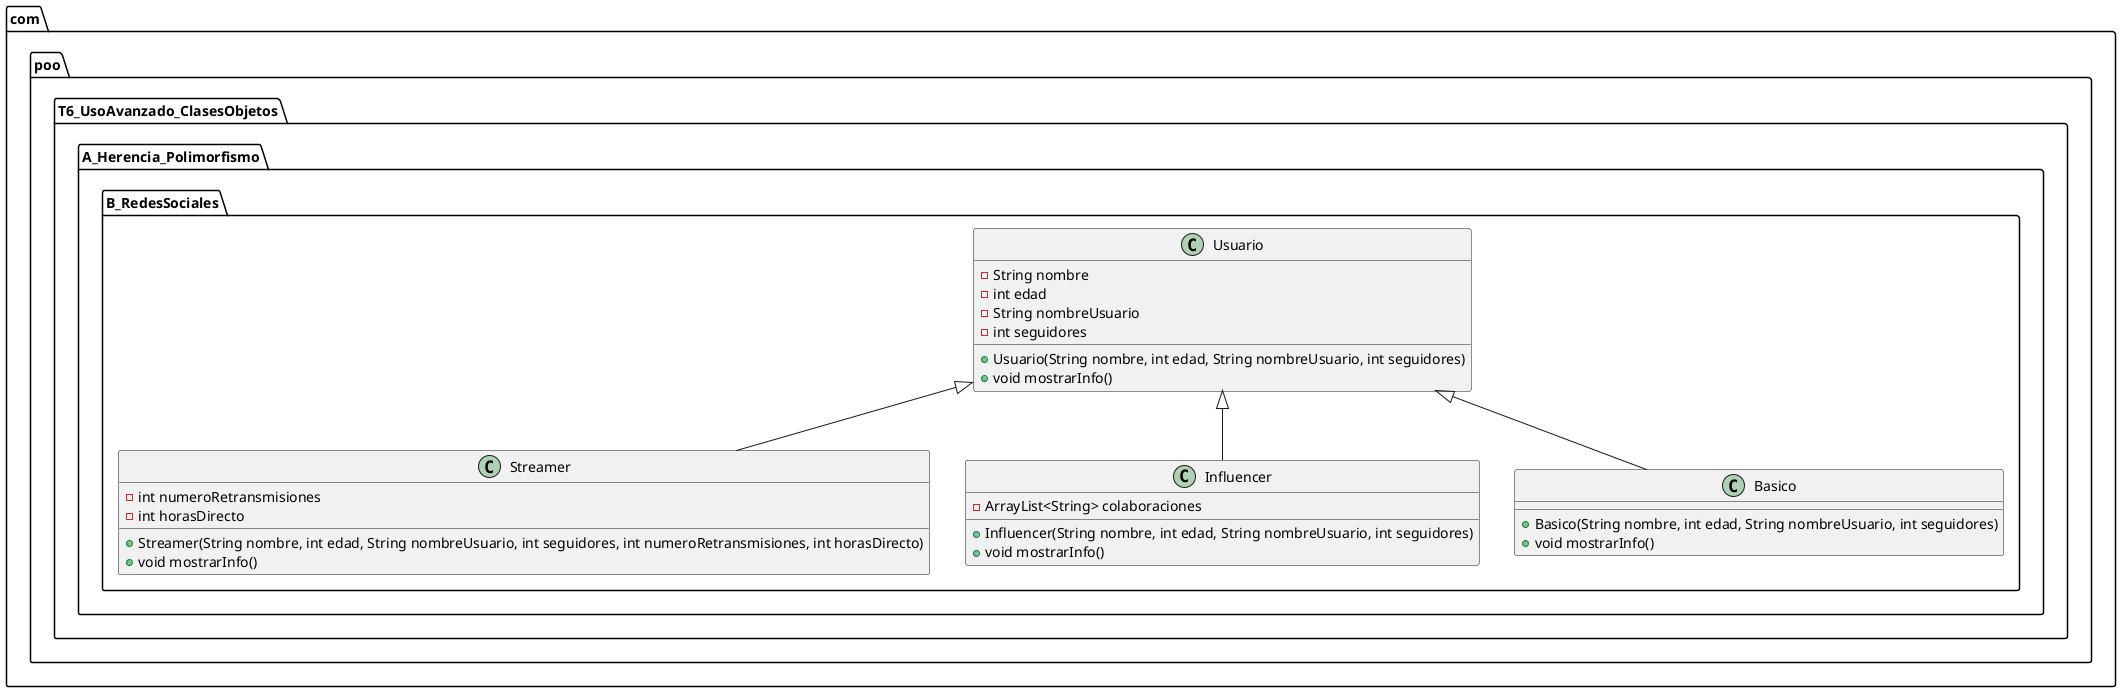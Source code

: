 @startuml
package com.poo.T6_UsoAvanzado_ClasesObjetos.A_Herencia_Polimorfismo.B_RedesSociales {

    class Usuario {
        - String nombre
        - int edad
        - String nombreUsuario
        - int seguidores
        + Usuario(String nombre, int edad, String nombreUsuario, int seguidores)
        + void mostrarInfo()
    }

    class Streamer {
        - int numeroRetransmisiones
        - int horasDirecto
        + Streamer(String nombre, int edad, String nombreUsuario, int seguidores, int numeroRetransmisiones, int horasDirecto)
        + void mostrarInfo()
    }

    class Influencer {
        - ArrayList<String> colaboraciones
        + Influencer(String nombre, int edad, String nombreUsuario, int seguidores)
        + void mostrarInfo()
    }

    class Basico {
        + Basico(String nombre, int edad, String nombreUsuario, int seguidores)
        + void mostrarInfo()
    }

    Usuario <|-- Streamer
    Usuario <|-- Influencer
    Usuario <|-- Basico
}
@enduml

